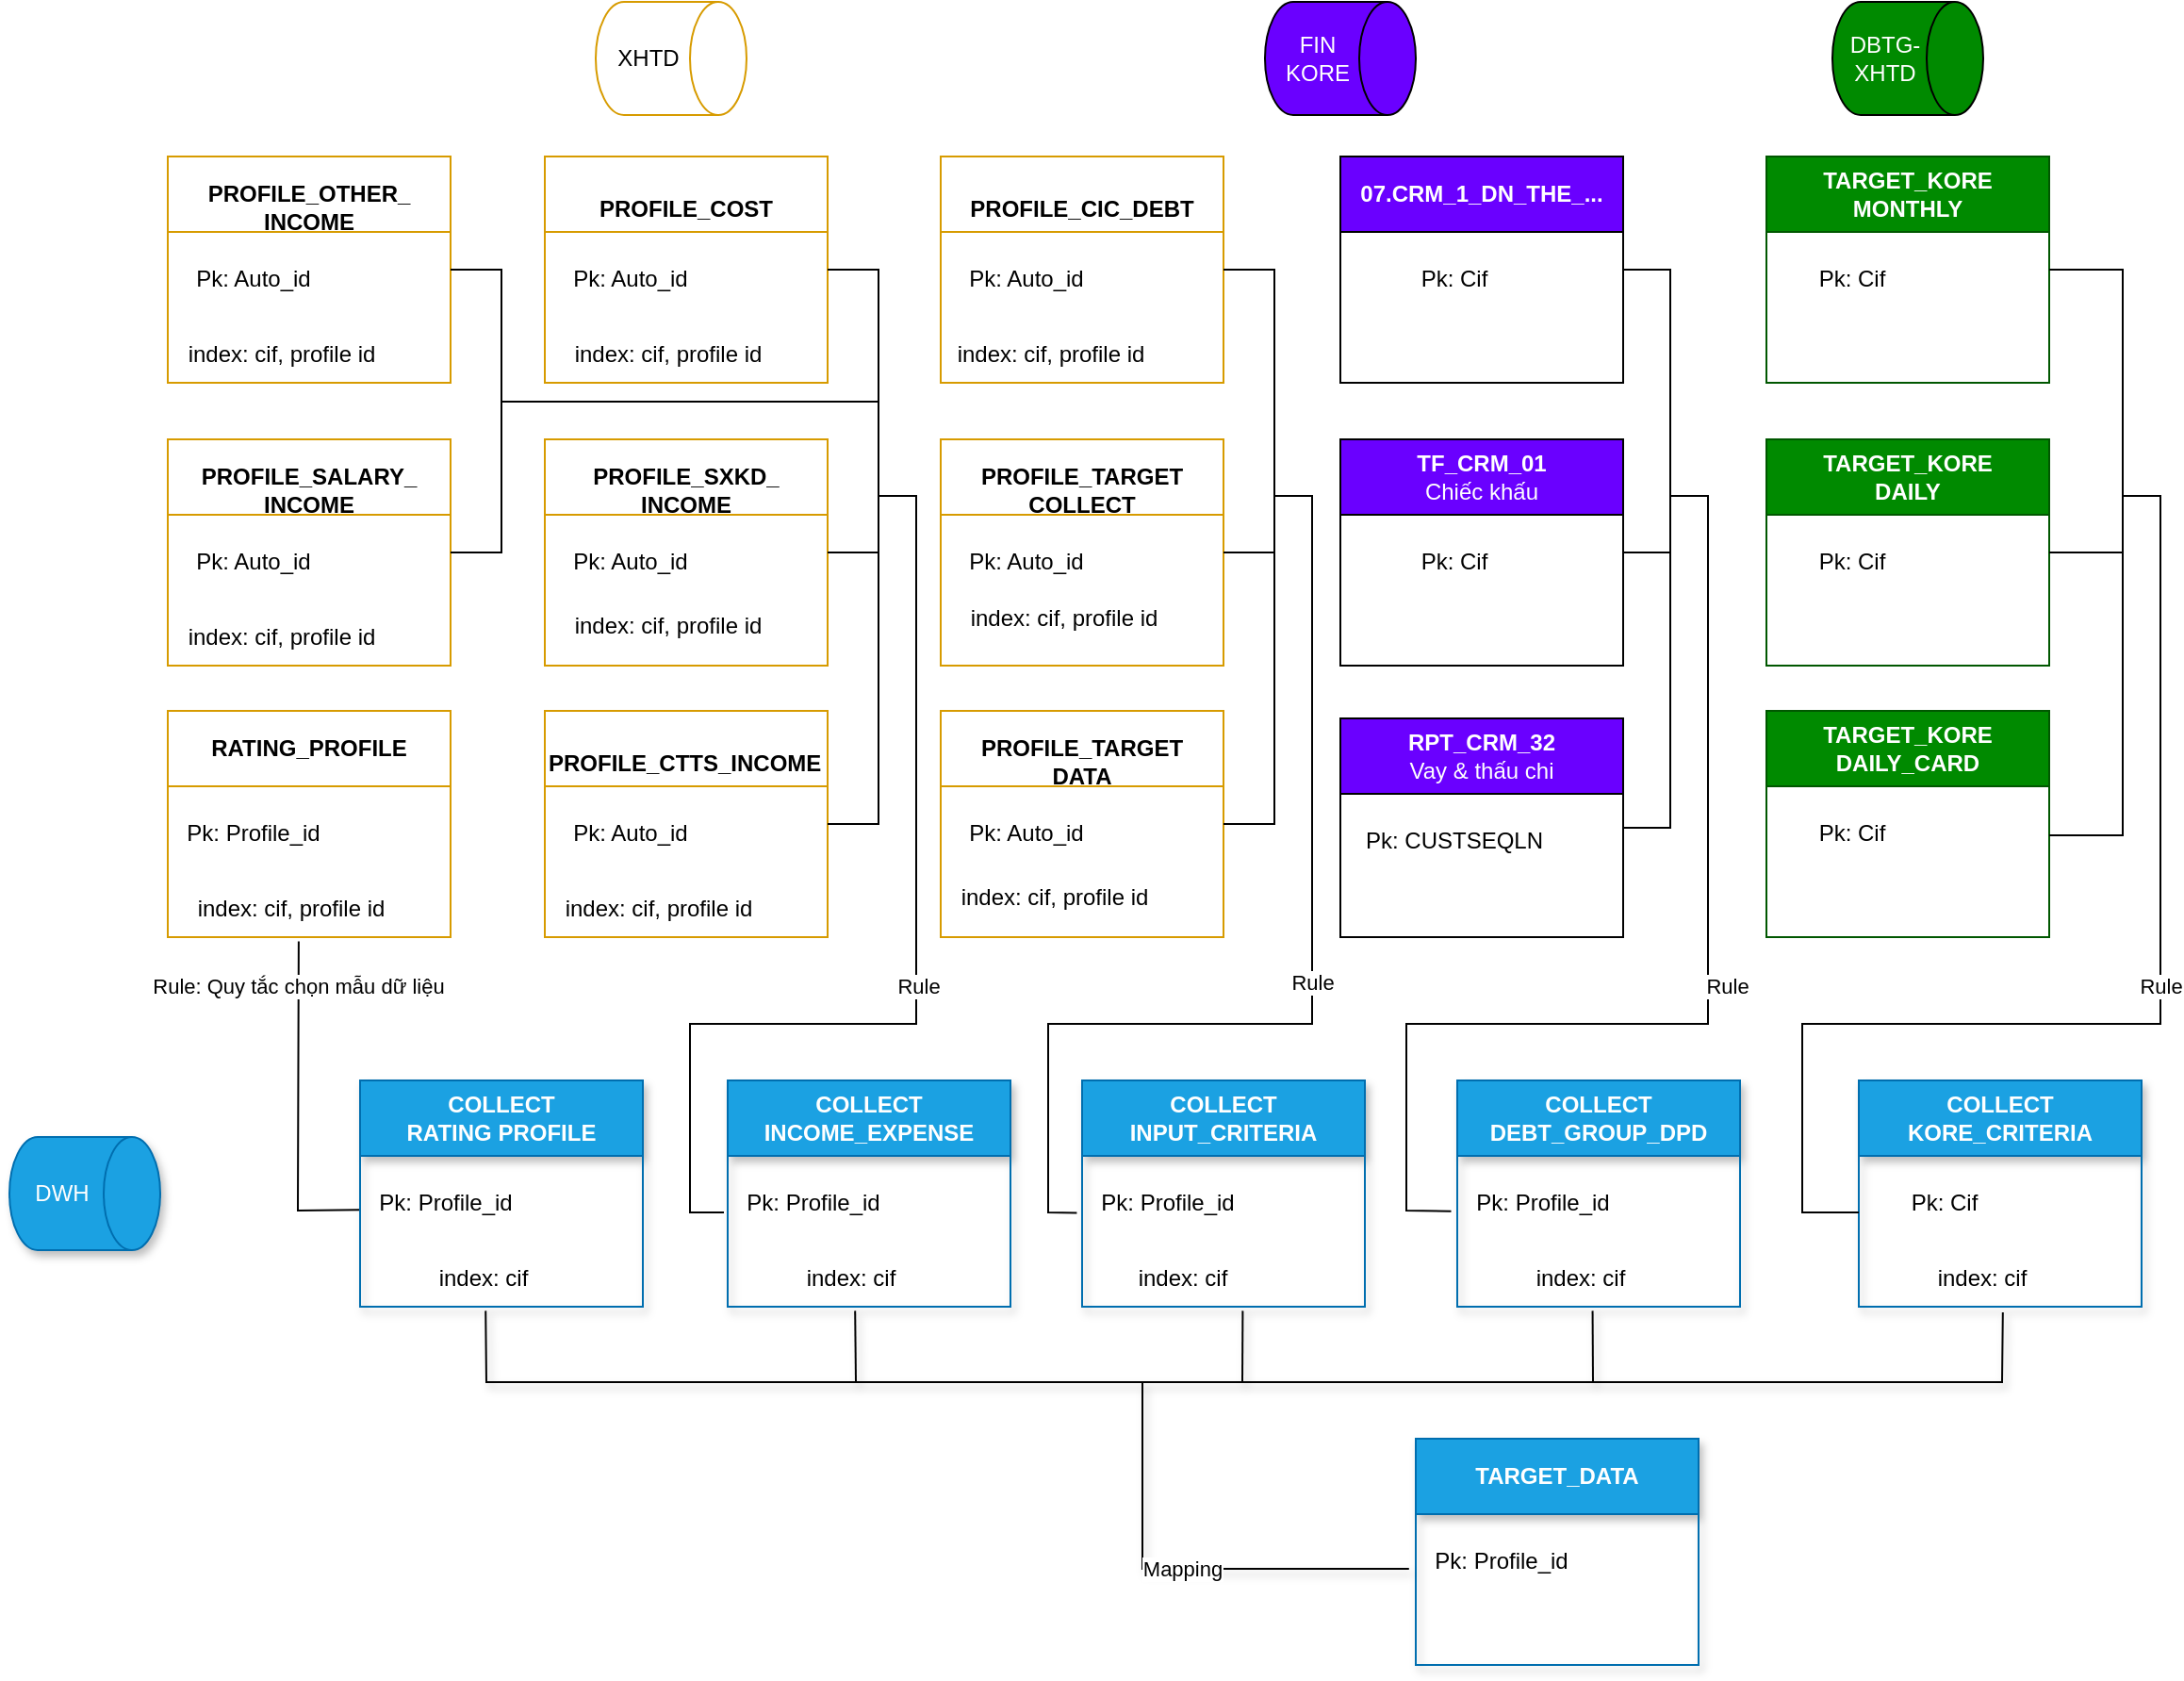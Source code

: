 <mxfile version="21.5.2" type="github">
  <diagram name="Page-1" id="vt6CG7qfETPf53c5Zaq6">
    <mxGraphModel dx="2219" dy="573" grid="1" gridSize="10" guides="1" tooltips="1" connect="1" arrows="1" fold="1" page="1" pageScale="1" pageWidth="1169" pageHeight="827" math="0" shadow="0">
      <root>
        <mxCell id="0" />
        <mxCell id="1" parent="0" />
        <mxCell id="78W0I2diJMDapdLi_mg2-6" value="TF_CRM_01&lt;br style=&quot;font-weight: 400;&quot;&gt;&lt;span style=&quot;font-weight: 400;&quot;&gt;Chiếc khấu&lt;/span&gt;" style="swimlane;whiteSpace=wrap;html=1;swimlaneLine=1;shadow=0;rounded=0;startSize=40;arcSize=43;swimlaneFillColor=none;fillColor=#6a00ff;strokeColor=default;fontColor=#ffffff;" parent="1" vertex="1">
          <mxGeometry x="625" y="270" width="150" height="120" as="geometry" />
        </mxCell>
        <mxCell id="78W0I2diJMDapdLi_mg2-7" value="Pk: Cif" style="text;html=1;align=center;verticalAlign=middle;resizable=0;points=[];autosize=1;strokeColor=none;fillColor=none;" parent="78W0I2diJMDapdLi_mg2-6" vertex="1">
          <mxGeometry x="30" y="50" width="60" height="30" as="geometry" />
        </mxCell>
        <mxCell id="o6KjNcjafDVB0qI-oDIq-12" value="XHTD" style="shape=cylinder3;whiteSpace=wrap;html=1;boundedLbl=1;backgroundOutline=1;size=15;direction=south;fillColor=none;strokeColor=#d79b00;" parent="1" vertex="1">
          <mxGeometry x="230" y="38" width="80" height="60" as="geometry" />
        </mxCell>
        <mxCell id="o6KjNcjafDVB0qI-oDIq-14" value="FIN&lt;br&gt;KORE" style="shape=cylinder3;whiteSpace=wrap;html=1;boundedLbl=1;backgroundOutline=1;size=15;direction=south;fillColor=#6a00ff;strokeColor=default;fontColor=#ffffff;" parent="1" vertex="1">
          <mxGeometry x="585" y="38" width="80" height="60" as="geometry" />
        </mxCell>
        <mxCell id="78W0I2diJMDapdLi_mg2-2" value="RATING_PROFILE" style="swimlane;whiteSpace=wrap;html=1;swimlaneLine=1;shadow=0;rounded=0;startSize=40;arcSize=43;swimlaneFillColor=none;fillColor=none;strokeColor=#d79b00;" parent="1" vertex="1">
          <mxGeometry x="3" y="414" width="150" height="120" as="geometry" />
        </mxCell>
        <mxCell id="78W0I2diJMDapdLi_mg2-3" value="Pk: Profile_id" style="text;html=1;align=center;verticalAlign=middle;resizable=0;points=[];autosize=1;strokeColor=none;fillColor=none;" parent="78W0I2diJMDapdLi_mg2-2" vertex="1">
          <mxGeometry y="50" width="90" height="30" as="geometry" />
        </mxCell>
        <mxCell id="KU0zxwSOzygx749kRyKA-61" value="index: cif, profile id" style="text;html=1;align=center;verticalAlign=middle;resizable=0;points=[];autosize=1;strokeColor=none;fillColor=none;" parent="78W0I2diJMDapdLi_mg2-2" vertex="1">
          <mxGeometry x="5" y="90" width="120" height="30" as="geometry" />
        </mxCell>
        <mxCell id="78W0I2diJMDapdLi_mg2-4" value="RPT_CRM_32&lt;br style=&quot;font-weight: 400;&quot;&gt;&lt;span style=&quot;font-weight: 400;&quot;&gt;Vay &amp;amp; thấu chi&lt;/span&gt;" style="swimlane;whiteSpace=wrap;html=1;swimlaneLine=1;shadow=0;rounded=0;startSize=40;arcSize=43;swimlaneFillColor=none;fillColor=#6a00ff;strokeColor=default;fontColor=#ffffff;" parent="1" vertex="1">
          <mxGeometry x="625" y="418" width="150" height="116" as="geometry" />
        </mxCell>
        <mxCell id="78W0I2diJMDapdLi_mg2-5" value="Pk: CUSTSEQLN" style="text;html=1;align=center;verticalAlign=middle;resizable=0;points=[];autosize=1;strokeColor=none;fillColor=none;" parent="78W0I2diJMDapdLi_mg2-4" vertex="1">
          <mxGeometry y="50" width="120" height="30" as="geometry" />
        </mxCell>
        <mxCell id="KU0zxwSOzygx749kRyKA-1" value="07.CRM_1_DN_THE_..." style="swimlane;whiteSpace=wrap;html=1;swimlaneLine=1;shadow=0;rounded=0;startSize=40;arcSize=43;swimlaneFillColor=none;fillColor=#6a00ff;strokeColor=default;fontColor=#ffffff;" parent="1" vertex="1">
          <mxGeometry x="625" y="120" width="150" height="120" as="geometry" />
        </mxCell>
        <mxCell id="KU0zxwSOzygx749kRyKA-2" value="Pk: Cif" style="text;html=1;align=center;verticalAlign=middle;resizable=0;points=[];autosize=1;strokeColor=none;fillColor=none;" parent="KU0zxwSOzygx749kRyKA-1" vertex="1">
          <mxGeometry x="30" y="50" width="60" height="30" as="geometry" />
        </mxCell>
        <mxCell id="KU0zxwSOzygx749kRyKA-3" value="&lt;table style=&quot;border-collapse:&lt;br/&gt; collapse;width:62pt&quot; width=&quot;83&quot; cellspacing=&quot;0&quot; cellpadding=&quot;0&quot; border=&quot;0&quot;&gt;&lt;tbody&gt;&lt;tr style=&quot;height:16.8pt&quot; height=&quot;22&quot;&gt;&lt;br/&gt;  &lt;td style=&quot;height:16.8pt;width:62pt&quot; width=&quot;83&quot; class=&quot;xl63&quot; height=&quot;22&quot;&gt;PROFILE_CIC_DEBT&lt;/td&gt;&lt;/tr&gt;&lt;/tbody&gt;&lt;/table&gt;" style="swimlane;whiteSpace=wrap;html=1;swimlaneLine=1;shadow=0;rounded=0;startSize=40;arcSize=43;swimlaneFillColor=none;fillColor=none;strokeColor=#d79b00;" parent="1" vertex="1">
          <mxGeometry x="413" y="120" width="150" height="120" as="geometry" />
        </mxCell>
        <mxCell id="KU0zxwSOzygx749kRyKA-4" value="Pk: Auto_id" style="text;html=1;align=center;verticalAlign=middle;resizable=0;points=[];autosize=1;strokeColor=none;fillColor=none;" parent="KU0zxwSOzygx749kRyKA-3" vertex="1">
          <mxGeometry x="5" y="50" width="80" height="30" as="geometry" />
        </mxCell>
        <mxCell id="KU0zxwSOzygx749kRyKA-60" value="index: cif, profile id" style="text;html=1;align=center;verticalAlign=middle;resizable=0;points=[];autosize=1;strokeColor=none;fillColor=none;" parent="KU0zxwSOzygx749kRyKA-3" vertex="1">
          <mxGeometry x="-2" y="90" width="120" height="30" as="geometry" />
        </mxCell>
        <mxCell id="KU0zxwSOzygx749kRyKA-5" value="&lt;br&gt;&lt;table style=&quot;border-collapse:&lt;br/&gt; collapse;width:62pt&quot; width=&quot;83&quot; cellspacing=&quot;0&quot; cellpadding=&quot;0&quot; border=&quot;0&quot;&gt;&lt;tbody&gt;&lt;tr style=&quot;height:16.8pt&quot; height=&quot;22&quot;&gt;  &lt;td style=&quot;height:16.8pt;width:62pt&quot; width=&quot;83&quot; class=&quot;xl63&quot; height=&quot;22&quot;&gt;PROFILE_COST&lt;/td&gt;&lt;/tr&gt;&lt;/tbody&gt;&lt;/table&gt;" style="swimlane;whiteSpace=wrap;html=1;swimlaneLine=1;shadow=0;rounded=0;startSize=40;arcSize=43;swimlaneFillColor=none;fillColor=none;strokeColor=#d79b00;" parent="1" vertex="1">
          <mxGeometry x="203" y="120" width="150" height="120" as="geometry" />
        </mxCell>
        <mxCell id="KU0zxwSOzygx749kRyKA-6" value="Pk: Auto_id" style="text;html=1;align=center;verticalAlign=middle;resizable=0;points=[];autosize=1;strokeColor=none;fillColor=none;" parent="KU0zxwSOzygx749kRyKA-5" vertex="1">
          <mxGeometry x="5" y="50" width="80" height="30" as="geometry" />
        </mxCell>
        <mxCell id="KU0zxwSOzygx749kRyKA-64" value="index: cif, profile id" style="text;html=1;align=center;verticalAlign=middle;resizable=0;points=[];autosize=1;strokeColor=none;fillColor=none;" parent="KU0zxwSOzygx749kRyKA-5" vertex="1">
          <mxGeometry x="5" y="90" width="120" height="30" as="geometry" />
        </mxCell>
        <mxCell id="KU0zxwSOzygx749kRyKA-7" value="&lt;table style=&quot;border-collapse:&lt;br/&gt; collapse;width:75pt&quot; width=&quot;100&quot; cellspacing=&quot;0&quot; cellpadding=&quot;0&quot; border=&quot;0&quot;&gt;&lt;tbody&gt;&lt;tr style=&quot;height:13.8pt&quot; height=&quot;18&quot;&gt;&lt;br/&gt;  &lt;td style=&quot;height:13.8pt;width:75pt&quot; width=&quot;100&quot; class=&quot;xl65&quot; height=&quot;18&quot;&gt;PROFILE_CTTS_INCOME&lt;/td&gt;&lt;/tr&gt;&lt;/tbody&gt;&lt;/table&gt;" style="swimlane;whiteSpace=wrap;html=1;swimlaneLine=1;shadow=0;rounded=0;startSize=40;arcSize=43;swimlaneFillColor=none;align=left;fillColor=none;strokeColor=#d79b00;" parent="1" vertex="1">
          <mxGeometry x="203" y="414" width="150" height="120" as="geometry" />
        </mxCell>
        <mxCell id="KU0zxwSOzygx749kRyKA-8" value="Pk: Auto_id" style="text;html=1;align=center;verticalAlign=middle;resizable=0;points=[];autosize=1;strokeColor=none;fillColor=none;" parent="KU0zxwSOzygx749kRyKA-7" vertex="1">
          <mxGeometry x="5" y="50" width="80" height="30" as="geometry" />
        </mxCell>
        <mxCell id="KU0zxwSOzygx749kRyKA-63" value="index: cif, profile id" style="text;html=1;align=center;verticalAlign=middle;resizable=0;points=[];autosize=1;strokeColor=none;fillColor=none;" parent="KU0zxwSOzygx749kRyKA-7" vertex="1">
          <mxGeometry y="90" width="120" height="30" as="geometry" />
        </mxCell>
        <mxCell id="KU0zxwSOzygx749kRyKA-9" value="&lt;br&gt;&lt;table style=&quot;border-collapse:&lt;br/&gt; collapse;width:75pt&quot; width=&quot;100&quot; cellspacing=&quot;0&quot; cellpadding=&quot;0&quot; border=&quot;0&quot;&gt;&lt;tbody&gt;&lt;tr style=&quot;height:13.8pt&quot; height=&quot;18&quot;&gt;  &lt;td style=&quot;height:13.8pt;width:75pt&quot; width=&quot;100&quot; class=&quot;xl65&quot; height=&quot;18&quot;&gt;PROFILE_OTHER_&lt;br&gt;INCOME&lt;/td&gt;&lt;/tr&gt;&lt;/tbody&gt;&lt;/table&gt;" style="swimlane;whiteSpace=wrap;html=1;swimlaneLine=1;shadow=0;rounded=0;startSize=40;arcSize=43;swimlaneFillColor=none;fillColor=none;strokeColor=#d79b00;" parent="1" vertex="1">
          <mxGeometry x="3" y="120" width="150" height="120" as="geometry" />
        </mxCell>
        <mxCell id="KU0zxwSOzygx749kRyKA-10" value="Pk: Auto_id" style="text;html=1;align=center;verticalAlign=middle;resizable=0;points=[];autosize=1;strokeColor=none;fillColor=none;" parent="KU0zxwSOzygx749kRyKA-9" vertex="1">
          <mxGeometry x="5" y="50" width="80" height="30" as="geometry" />
        </mxCell>
        <mxCell id="KU0zxwSOzygx749kRyKA-56" value="index: cif, profile id" style="text;html=1;align=center;verticalAlign=middle;resizable=0;points=[];autosize=1;strokeColor=none;fillColor=none;" parent="KU0zxwSOzygx749kRyKA-9" vertex="1">
          <mxGeometry y="90" width="120" height="30" as="geometry" />
        </mxCell>
        <mxCell id="KU0zxwSOzygx749kRyKA-11" value="&lt;br&gt;&lt;table style=&quot;border-collapse:&lt;br/&gt; collapse;width:75pt&quot; width=&quot;100&quot; cellspacing=&quot;0&quot; cellpadding=&quot;0&quot; border=&quot;0&quot;&gt;&lt;tbody&gt;&lt;tr style=&quot;height:13.8pt&quot; height=&quot;18&quot;&gt;  &lt;td style=&quot;height:13.8pt;width:75pt&quot; width=&quot;100&quot; class=&quot;xl65&quot; height=&quot;18&quot;&gt;PROFILE_SALARY_&lt;br&gt;INCOME&lt;/td&gt;&lt;/tr&gt;&lt;/tbody&gt;&lt;/table&gt;" style="swimlane;whiteSpace=wrap;html=1;swimlaneLine=1;shadow=0;rounded=0;startSize=40;arcSize=43;swimlaneFillColor=none;fillColor=none;strokeColor=#d79b00;" parent="1" vertex="1">
          <mxGeometry x="3" y="270" width="150" height="120" as="geometry" />
        </mxCell>
        <mxCell id="KU0zxwSOzygx749kRyKA-12" value="Pk: Auto_id" style="text;html=1;align=center;verticalAlign=middle;resizable=0;points=[];autosize=1;strokeColor=none;fillColor=none;" parent="KU0zxwSOzygx749kRyKA-11" vertex="1">
          <mxGeometry x="5" y="50" width="80" height="30" as="geometry" />
        </mxCell>
        <mxCell id="KU0zxwSOzygx749kRyKA-57" value="index: cif, profile id" style="text;html=1;align=center;verticalAlign=middle;resizable=0;points=[];autosize=1;strokeColor=none;fillColor=none;" parent="KU0zxwSOzygx749kRyKA-11" vertex="1">
          <mxGeometry y="90" width="120" height="30" as="geometry" />
        </mxCell>
        <mxCell id="KU0zxwSOzygx749kRyKA-13" value="&lt;br&gt;&lt;table style=&quot;border-collapse:&lt;br/&gt; collapse;width:75pt&quot; width=&quot;100&quot; cellspacing=&quot;0&quot; cellpadding=&quot;0&quot; border=&quot;0&quot;&gt;&lt;tbody&gt;&lt;tr style=&quot;height:13.8pt&quot; height=&quot;18&quot;&gt;  &lt;td style=&quot;height:13.8pt;width:75pt&quot; width=&quot;100&quot; class=&quot;xl65&quot; height=&quot;18&quot;&gt;PROFILE_SXKD_&lt;br&gt;INCOME&lt;/td&gt;&lt;/tr&gt;&lt;/tbody&gt;&lt;/table&gt;" style="swimlane;whiteSpace=wrap;html=1;swimlaneLine=1;shadow=0;rounded=0;startSize=40;arcSize=43;swimlaneFillColor=none;fillColor=none;strokeColor=#d79b00;" parent="1" vertex="1">
          <mxGeometry x="203" y="270" width="150" height="120" as="geometry" />
        </mxCell>
        <mxCell id="KU0zxwSOzygx749kRyKA-14" value="Pk: Auto_id" style="text;html=1;align=center;verticalAlign=middle;resizable=0;points=[];autosize=1;strokeColor=none;fillColor=none;" parent="KU0zxwSOzygx749kRyKA-13" vertex="1">
          <mxGeometry x="5" y="50" width="80" height="30" as="geometry" />
        </mxCell>
        <mxCell id="KU0zxwSOzygx749kRyKA-62" value="index: cif, profile id" style="text;html=1;align=center;verticalAlign=middle;resizable=0;points=[];autosize=1;strokeColor=none;fillColor=none;" parent="KU0zxwSOzygx749kRyKA-13" vertex="1">
          <mxGeometry x="5" y="84" width="120" height="30" as="geometry" />
        </mxCell>
        <mxCell id="KU0zxwSOzygx749kRyKA-16" value="&lt;br&gt;&lt;table style=&quot;border-collapse:&lt;br/&gt; collapse;width:75pt&quot; width=&quot;100&quot; cellspacing=&quot;0&quot; cellpadding=&quot;0&quot; border=&quot;0&quot;&gt;&lt;tbody&gt;&lt;tr style=&quot;height:13.8pt&quot; height=&quot;18&quot;&gt;  &lt;td style=&quot;height:13.8pt;width:75pt&quot; width=&quot;100&quot; class=&quot;xl65&quot; height=&quot;18&quot;&gt;PROFILE_TARGET&lt;br&gt;COLLECT&lt;/td&gt;&lt;/tr&gt;&lt;/tbody&gt;&lt;/table&gt;" style="swimlane;whiteSpace=wrap;html=1;swimlaneLine=1;shadow=0;rounded=0;startSize=40;arcSize=43;swimlaneFillColor=none;fillColor=none;strokeColor=#d79b00;" parent="1" vertex="1">
          <mxGeometry x="413" y="270" width="150" height="120" as="geometry" />
        </mxCell>
        <mxCell id="KU0zxwSOzygx749kRyKA-17" value="Pk: Auto_id" style="text;html=1;align=center;verticalAlign=middle;resizable=0;points=[];autosize=1;strokeColor=none;fillColor=none;" parent="KU0zxwSOzygx749kRyKA-16" vertex="1">
          <mxGeometry x="5" y="50" width="80" height="30" as="geometry" />
        </mxCell>
        <mxCell id="KU0zxwSOzygx749kRyKA-58" value="index: cif, profile id" style="text;html=1;align=center;verticalAlign=middle;resizable=0;points=[];autosize=1;strokeColor=none;fillColor=none;" parent="KU0zxwSOzygx749kRyKA-16" vertex="1">
          <mxGeometry x="5" y="80" width="120" height="30" as="geometry" />
        </mxCell>
        <mxCell id="KU0zxwSOzygx749kRyKA-18" value="&lt;br&gt;&lt;table style=&quot;border-collapse:&lt;br/&gt; collapse;width:75pt&quot; width=&quot;100&quot; cellspacing=&quot;0&quot; cellpadding=&quot;0&quot; border=&quot;0&quot;&gt;&lt;tbody&gt;&lt;tr style=&quot;height:13.8pt&quot; height=&quot;18&quot;&gt;  &lt;td style=&quot;height:13.8pt;width:75pt&quot; width=&quot;100&quot; class=&quot;xl65&quot; height=&quot;18&quot;&gt;PROFILE_TARGET&lt;br&gt;DATA&lt;/td&gt;&lt;/tr&gt;&lt;/tbody&gt;&lt;/table&gt;" style="swimlane;whiteSpace=wrap;html=1;swimlaneLine=1;shadow=0;rounded=0;startSize=40;arcSize=43;swimlaneFillColor=none;fillColor=none;strokeColor=#d79b00;" parent="1" vertex="1">
          <mxGeometry x="413" y="414" width="150" height="120" as="geometry" />
        </mxCell>
        <mxCell id="KU0zxwSOzygx749kRyKA-19" value="Pk: Auto_id" style="text;html=1;align=center;verticalAlign=middle;resizable=0;points=[];autosize=1;strokeColor=none;fillColor=none;" parent="KU0zxwSOzygx749kRyKA-18" vertex="1">
          <mxGeometry x="5" y="50" width="80" height="30" as="geometry" />
        </mxCell>
        <mxCell id="KU0zxwSOzygx749kRyKA-65" value="index: cif, profile id" style="text;html=1;align=center;verticalAlign=middle;resizable=0;points=[];autosize=1;strokeColor=none;fillColor=none;" parent="KU0zxwSOzygx749kRyKA-18" vertex="1">
          <mxGeometry y="84" width="120" height="30" as="geometry" />
        </mxCell>
        <mxCell id="KU0zxwSOzygx749kRyKA-24" value="TARGET_KORE&lt;br&gt;MONTHLY" style="swimlane;whiteSpace=wrap;html=1;swimlaneLine=1;shadow=0;rounded=0;startSize=40;arcSize=43;swimlaneFillColor=none;fillColor=#008a00;fontColor=#ffffff;strokeColor=#005700;" parent="1" vertex="1">
          <mxGeometry x="851" y="120" width="150" height="120" as="geometry" />
        </mxCell>
        <mxCell id="KU0zxwSOzygx749kRyKA-25" value="Pk: Cif" style="text;html=1;align=center;verticalAlign=middle;resizable=0;points=[];autosize=1;strokeColor=none;fillColor=none;" parent="KU0zxwSOzygx749kRyKA-24" vertex="1">
          <mxGeometry x="15" y="50" width="60" height="30" as="geometry" />
        </mxCell>
        <mxCell id="KU0zxwSOzygx749kRyKA-26" value="TARGET_KORE&lt;br&gt;DAILY" style="swimlane;whiteSpace=wrap;html=1;swimlaneLine=1;shadow=0;rounded=0;startSize=40;arcSize=43;swimlaneFillColor=none;fillColor=#008a00;fontColor=#ffffff;strokeColor=#005700;labelBackgroundColor=none;" parent="1" vertex="1">
          <mxGeometry x="851" y="270" width="150" height="120" as="geometry" />
        </mxCell>
        <mxCell id="KU0zxwSOzygx749kRyKA-27" value="Pk: Cif" style="text;html=1;align=center;verticalAlign=middle;resizable=0;points=[];autosize=1;strokeColor=none;fillColor=none;" parent="KU0zxwSOzygx749kRyKA-26" vertex="1">
          <mxGeometry x="15" y="50" width="60" height="30" as="geometry" />
        </mxCell>
        <mxCell id="KU0zxwSOzygx749kRyKA-28" value="TARGET_KORE&lt;br&gt;DAILY_CARD" style="swimlane;whiteSpace=wrap;html=1;swimlaneLine=1;shadow=0;rounded=0;startSize=40;arcSize=43;swimlaneFillColor=none;fillColor=#008a00;fontColor=#ffffff;strokeColor=#005700;" parent="1" vertex="1">
          <mxGeometry x="851" y="414" width="150" height="120" as="geometry" />
        </mxCell>
        <mxCell id="KU0zxwSOzygx749kRyKA-29" value="Pk: Cif" style="text;html=1;align=center;verticalAlign=middle;resizable=0;points=[];autosize=1;strokeColor=none;fillColor=none;" parent="KU0zxwSOzygx749kRyKA-28" vertex="1">
          <mxGeometry x="15" y="50" width="60" height="30" as="geometry" />
        </mxCell>
        <mxCell id="KU0zxwSOzygx749kRyKA-82" value="TARGET_DATA" style="swimlane;whiteSpace=wrap;html=1;swimlaneLine=1;shadow=1;rounded=0;startSize=40;arcSize=43;swimlaneFillColor=none;fillColor=#1ba1e2;fontColor=#ffffff;strokeColor=#006EAF;" parent="1" vertex="1">
          <mxGeometry x="665" y="800" width="150" height="120" as="geometry" />
        </mxCell>
        <mxCell id="KU0zxwSOzygx749kRyKA-83" value="Pk: Profile_id" style="text;html=1;align=center;verticalAlign=middle;resizable=0;points=[];autosize=1;strokeColor=none;fillColor=none;shadow=1;" parent="KU0zxwSOzygx749kRyKA-82" vertex="1">
          <mxGeometry y="50" width="90" height="30" as="geometry" />
        </mxCell>
        <mxCell id="KU0zxwSOzygx749kRyKA-85" value="Rule: Quy tắc chọn mẫu dữ liệu" style="endArrow=none;html=1;rounded=0;exitX=0.537;exitY=1.073;exitDx=0;exitDy=0;exitPerimeter=0;entryX=-0.004;entryY=0.62;entryDx=0;entryDy=0;entryPerimeter=0;" parent="1" source="KU0zxwSOzygx749kRyKA-61" target="KU0zxwSOzygx749kRyKA-102" edge="1">
          <mxGeometry x="-0.729" width="50" height="50" relative="1" as="geometry">
            <mxPoint x="150" y="700" as="sourcePoint" />
            <mxPoint x="300" y="700" as="targetPoint" />
            <Array as="points">
              <mxPoint x="72" y="679" />
            </Array>
            <mxPoint as="offset" />
          </mxGeometry>
        </mxCell>
        <mxCell id="KU0zxwSOzygx749kRyKA-101" value="COLLECT&lt;br&gt;RATING PROFILE" style="swimlane;whiteSpace=wrap;html=1;swimlaneLine=1;shadow=1;rounded=0;startSize=40;arcSize=43;swimlaneFillColor=none;fillColor=#1ba1e2;fontColor=#ffffff;strokeColor=#006EAF;" parent="1" vertex="1">
          <mxGeometry x="105" y="610" width="150" height="120" as="geometry" />
        </mxCell>
        <mxCell id="KU0zxwSOzygx749kRyKA-102" value="Pk: Profile_id" style="text;html=1;align=center;verticalAlign=middle;resizable=0;points=[];autosize=1;strokeColor=none;fillColor=none;shadow=1;" parent="KU0zxwSOzygx749kRyKA-101" vertex="1">
          <mxGeometry y="50" width="90" height="30" as="geometry" />
        </mxCell>
        <mxCell id="KU0zxwSOzygx749kRyKA-103" value="index: cif" style="text;html=1;align=center;verticalAlign=middle;resizable=0;points=[];autosize=1;strokeColor=none;fillColor=none;shadow=1;" parent="KU0zxwSOzygx749kRyKA-101" vertex="1">
          <mxGeometry x="30" y="90" width="70" height="30" as="geometry" />
        </mxCell>
        <mxCell id="KU0zxwSOzygx749kRyKA-107" value="" style="endArrow=none;html=1;rounded=0;exitX=1;exitY=0.5;exitDx=0;exitDy=0;entryX=1;entryY=0.5;entryDx=0;entryDy=0;" parent="1" source="KU0zxwSOzygx749kRyKA-9" target="KU0zxwSOzygx749kRyKA-11" edge="1">
          <mxGeometry width="50" height="50" relative="1" as="geometry">
            <mxPoint x="360" y="560" as="sourcePoint" />
            <mxPoint x="430" y="660" as="targetPoint" />
            <Array as="points">
              <mxPoint x="180" y="180" />
              <mxPoint x="180" y="330" />
            </Array>
          </mxGeometry>
        </mxCell>
        <mxCell id="KU0zxwSOzygx749kRyKA-110" value="" style="endArrow=none;html=1;rounded=0;entryX=1;entryY=0.5;entryDx=0;entryDy=0;exitX=1;exitY=0.5;exitDx=0;exitDy=0;" parent="1" source="KU0zxwSOzygx749kRyKA-7" target="KU0zxwSOzygx749kRyKA-5" edge="1">
          <mxGeometry width="50" height="50" relative="1" as="geometry">
            <mxPoint x="600" y="420" as="sourcePoint" />
            <mxPoint x="650" y="370" as="targetPoint" />
            <Array as="points">
              <mxPoint x="380" y="474" />
              <mxPoint x="380" y="180" />
            </Array>
          </mxGeometry>
        </mxCell>
        <mxCell id="KU0zxwSOzygx749kRyKA-111" value="" style="endArrow=none;html=1;rounded=0;exitX=1;exitY=0.5;exitDx=0;exitDy=0;" parent="1" source="KU0zxwSOzygx749kRyKA-13" edge="1">
          <mxGeometry width="50" height="50" relative="1" as="geometry">
            <mxPoint x="600" y="420" as="sourcePoint" />
            <mxPoint x="380" y="330" as="targetPoint" />
          </mxGeometry>
        </mxCell>
        <mxCell id="KU0zxwSOzygx749kRyKA-112" value="" style="endArrow=none;html=1;rounded=0;" parent="1" edge="1">
          <mxGeometry width="50" height="50" relative="1" as="geometry">
            <mxPoint x="180" y="250" as="sourcePoint" />
            <mxPoint x="380" y="250" as="targetPoint" />
          </mxGeometry>
        </mxCell>
        <mxCell id="KU0zxwSOzygx749kRyKA-113" value="" style="endArrow=none;html=1;rounded=0;exitX=1;exitY=0.5;exitDx=0;exitDy=0;entryX=1;entryY=0.5;entryDx=0;entryDy=0;" parent="1" source="KU0zxwSOzygx749kRyKA-3" target="KU0zxwSOzygx749kRyKA-18" edge="1">
          <mxGeometry width="50" height="50" relative="1" as="geometry">
            <mxPoint x="600" y="420" as="sourcePoint" />
            <mxPoint x="650" y="370" as="targetPoint" />
            <Array as="points">
              <mxPoint x="590" y="180" />
              <mxPoint x="590" y="474" />
            </Array>
          </mxGeometry>
        </mxCell>
        <mxCell id="KU0zxwSOzygx749kRyKA-114" value="" style="endArrow=none;html=1;rounded=0;entryX=1;entryY=0.5;entryDx=0;entryDy=0;exitX=1;exitY=0.5;exitDx=0;exitDy=0;" parent="1" source="78W0I2diJMDapdLi_mg2-4" target="KU0zxwSOzygx749kRyKA-1" edge="1">
          <mxGeometry width="50" height="50" relative="1" as="geometry">
            <mxPoint x="600" y="420" as="sourcePoint" />
            <mxPoint x="650" y="370" as="targetPoint" />
            <Array as="points">
              <mxPoint x="800" y="476" />
              <mxPoint x="800" y="180" />
            </Array>
          </mxGeometry>
        </mxCell>
        <mxCell id="KU0zxwSOzygx749kRyKA-115" value="" style="endArrow=none;html=1;rounded=0;exitX=1;exitY=0.5;exitDx=0;exitDy=0;" parent="1" source="78W0I2diJMDapdLi_mg2-6" edge="1">
          <mxGeometry width="50" height="50" relative="1" as="geometry">
            <mxPoint x="600" y="420" as="sourcePoint" />
            <mxPoint x="800" y="330" as="targetPoint" />
          </mxGeometry>
        </mxCell>
        <mxCell id="KU0zxwSOzygx749kRyKA-116" value="" style="endArrow=none;html=1;rounded=0;exitX=1;exitY=0.5;exitDx=0;exitDy=0;" parent="1" source="KU0zxwSOzygx749kRyKA-16" edge="1">
          <mxGeometry width="50" height="50" relative="1" as="geometry">
            <mxPoint x="600" y="420" as="sourcePoint" />
            <mxPoint x="590" y="330" as="targetPoint" />
          </mxGeometry>
        </mxCell>
        <mxCell id="KU0zxwSOzygx749kRyKA-117" value="COLLECT INCOME_EXPENSE" style="swimlane;whiteSpace=wrap;html=1;swimlaneLine=1;shadow=1;rounded=0;startSize=40;arcSize=43;swimlaneFillColor=none;fillColor=#1ba1e2;fontColor=#ffffff;strokeColor=#006EAF;" parent="1" vertex="1">
          <mxGeometry x="300" y="610" width="150" height="120" as="geometry" />
        </mxCell>
        <mxCell id="KU0zxwSOzygx749kRyKA-118" value="Pk: Profile_id" style="text;html=1;align=center;verticalAlign=middle;resizable=0;points=[];autosize=1;strokeColor=none;fillColor=none;shadow=1;" parent="KU0zxwSOzygx749kRyKA-117" vertex="1">
          <mxGeometry y="50" width="90" height="30" as="geometry" />
        </mxCell>
        <mxCell id="KU0zxwSOzygx749kRyKA-119" value="index: cif" style="text;html=1;align=center;verticalAlign=middle;resizable=0;points=[];autosize=1;strokeColor=none;fillColor=none;shadow=1;" parent="KU0zxwSOzygx749kRyKA-117" vertex="1">
          <mxGeometry x="30" y="90" width="70" height="30" as="geometry" />
        </mxCell>
        <mxCell id="KU0zxwSOzygx749kRyKA-120" value="COLLECT&lt;br&gt;INPUT_CRITERIA" style="swimlane;whiteSpace=wrap;html=1;swimlaneLine=1;shadow=1;rounded=0;startSize=40;arcSize=43;swimlaneFillColor=none;fillColor=#1ba1e2;fontColor=#ffffff;strokeColor=#006EAF;" parent="1" vertex="1">
          <mxGeometry x="488" y="610" width="150" height="120" as="geometry" />
        </mxCell>
        <mxCell id="KU0zxwSOzygx749kRyKA-121" value="Pk: Profile_id" style="text;html=1;align=center;verticalAlign=middle;resizable=0;points=[];autosize=1;strokeColor=none;fillColor=none;shadow=1;" parent="KU0zxwSOzygx749kRyKA-120" vertex="1">
          <mxGeometry y="50" width="90" height="30" as="geometry" />
        </mxCell>
        <mxCell id="KU0zxwSOzygx749kRyKA-122" value="index: cif" style="text;html=1;align=center;verticalAlign=middle;resizable=0;points=[];autosize=1;strokeColor=none;fillColor=none;shadow=1;" parent="KU0zxwSOzygx749kRyKA-120" vertex="1">
          <mxGeometry x="18" y="90" width="70" height="30" as="geometry" />
        </mxCell>
        <mxCell id="KU0zxwSOzygx749kRyKA-123" value="" style="endArrow=none;html=1;rounded=0;" parent="1" edge="1">
          <mxGeometry width="50" height="50" relative="1" as="geometry">
            <mxPoint x="298" y="680" as="sourcePoint" />
            <mxPoint x="380" y="300" as="targetPoint" />
            <Array as="points">
              <mxPoint x="280" y="680" />
              <mxPoint x="280" y="580" />
              <mxPoint x="400" y="580" />
              <mxPoint x="400" y="300" />
            </Array>
          </mxGeometry>
        </mxCell>
        <mxCell id="KU0zxwSOzygx749kRyKA-124" value="Rule" style="edgeLabel;html=1;align=center;verticalAlign=middle;resizable=0;points=[];shadow=1;" parent="KU0zxwSOzygx749kRyKA-123" vertex="1" connectable="0">
          <mxGeometry x="-0.352" relative="1" as="geometry">
            <mxPoint x="64" y="-20" as="offset" />
          </mxGeometry>
        </mxCell>
        <mxCell id="KU0zxwSOzygx749kRyKA-125" value="COLLECT&lt;br&gt;DEBT_GROUP_DPD" style="swimlane;whiteSpace=wrap;html=1;swimlaneLine=1;shadow=1;rounded=0;startSize=40;arcSize=43;swimlaneFillColor=none;fillColor=#1ba1e2;fontColor=#ffffff;strokeColor=#006EAF;" parent="1" vertex="1">
          <mxGeometry x="687" y="610" width="150" height="120" as="geometry" />
        </mxCell>
        <mxCell id="KU0zxwSOzygx749kRyKA-126" value="Pk: Profile_id" style="text;html=1;align=center;verticalAlign=middle;resizable=0;points=[];autosize=1;strokeColor=none;fillColor=none;shadow=1;" parent="KU0zxwSOzygx749kRyKA-125" vertex="1">
          <mxGeometry y="50" width="90" height="30" as="geometry" />
        </mxCell>
        <mxCell id="KU0zxwSOzygx749kRyKA-127" value="index: cif" style="text;html=1;align=center;verticalAlign=middle;resizable=0;points=[];autosize=1;strokeColor=none;fillColor=none;shadow=1;" parent="KU0zxwSOzygx749kRyKA-125" vertex="1">
          <mxGeometry x="30" y="90" width="70" height="30" as="geometry" />
        </mxCell>
        <mxCell id="KU0zxwSOzygx749kRyKA-128" value="COLLECT&lt;br&gt;KORE_CRITERIA" style="swimlane;whiteSpace=wrap;html=1;swimlaneLine=1;shadow=1;rounded=0;startSize=40;arcSize=43;swimlaneFillColor=none;fillColor=#1ba1e2;fontColor=#ffffff;strokeColor=#006EAF;" parent="1" vertex="1">
          <mxGeometry x="900" y="610" width="150" height="120" as="geometry" />
        </mxCell>
        <mxCell id="KU0zxwSOzygx749kRyKA-129" value="Pk: Cif" style="text;html=1;align=center;verticalAlign=middle;resizable=0;points=[];autosize=1;strokeColor=none;fillColor=none;shadow=1;" parent="KU0zxwSOzygx749kRyKA-128" vertex="1">
          <mxGeometry x="15" y="50" width="60" height="30" as="geometry" />
        </mxCell>
        <mxCell id="KU0zxwSOzygx749kRyKA-130" value="index: cif" style="text;html=1;align=center;verticalAlign=middle;resizable=0;points=[];autosize=1;strokeColor=none;fillColor=none;shadow=1;" parent="KU0zxwSOzygx749kRyKA-128" vertex="1">
          <mxGeometry x="30" y="90" width="70" height="30" as="geometry" />
        </mxCell>
        <mxCell id="KU0zxwSOzygx749kRyKA-133" value="Rule" style="endArrow=none;html=1;rounded=0;entryX=-0.031;entryY=0.673;entryDx=0;entryDy=0;entryPerimeter=0;" parent="1" target="KU0zxwSOzygx749kRyKA-121" edge="1">
          <mxGeometry width="50" height="50" relative="1" as="geometry">
            <mxPoint x="590" y="300" as="sourcePoint" />
            <mxPoint x="650" y="420" as="targetPoint" />
            <Array as="points">
              <mxPoint x="610" y="300" />
              <mxPoint x="610" y="580" />
              <mxPoint x="470" y="580" />
              <mxPoint x="470" y="680" />
            </Array>
          </mxGeometry>
        </mxCell>
        <mxCell id="KU0zxwSOzygx749kRyKA-137" value="" style="endArrow=none;html=1;rounded=0;exitX=1;exitY=0.5;exitDx=0;exitDy=0;" parent="1" source="KU0zxwSOzygx749kRyKA-26" edge="1">
          <mxGeometry width="50" height="50" relative="1" as="geometry">
            <mxPoint x="1050" y="340" as="sourcePoint" />
            <mxPoint x="1040" y="330" as="targetPoint" />
          </mxGeometry>
        </mxCell>
        <mxCell id="KU0zxwSOzygx749kRyKA-139" value="" style="endArrow=none;html=1;rounded=0;entryX=1;entryY=0.5;entryDx=0;entryDy=0;" parent="1" target="KU0zxwSOzygx749kRyKA-24" edge="1">
          <mxGeometry width="50" height="50" relative="1" as="geometry">
            <mxPoint x="1001" y="480" as="sourcePoint" />
            <mxPoint x="650" y="290" as="targetPoint" />
            <Array as="points">
              <mxPoint x="1040" y="480" />
              <mxPoint x="1040" y="180" />
            </Array>
          </mxGeometry>
        </mxCell>
        <mxCell id="KU0zxwSOzygx749kRyKA-142" value="Rule" style="endArrow=none;html=1;rounded=0;exitX=-0.036;exitY=0.647;exitDx=0;exitDy=0;exitPerimeter=0;" parent="1" source="KU0zxwSOzygx749kRyKA-126" edge="1">
          <mxGeometry x="0.039" y="-10" width="50" height="50" relative="1" as="geometry">
            <mxPoint x="687" y="679" as="sourcePoint" />
            <mxPoint x="800" y="300" as="targetPoint" />
            <Array as="points">
              <mxPoint x="660" y="679" />
              <mxPoint x="660" y="580" />
              <mxPoint x="820" y="580" />
              <mxPoint x="820" y="300" />
            </Array>
            <mxPoint as="offset" />
          </mxGeometry>
        </mxCell>
        <mxCell id="KU0zxwSOzygx749kRyKA-143" value="Rule" style="endArrow=none;html=1;rounded=0;" parent="1" edge="1">
          <mxGeometry x="0.097" width="50" height="50" relative="1" as="geometry">
            <mxPoint x="900" y="680" as="sourcePoint" />
            <mxPoint x="1040" y="300" as="targetPoint" />
            <Array as="points">
              <mxPoint x="870" y="680" />
              <mxPoint x="870" y="580" />
              <mxPoint x="1060" y="580" />
              <mxPoint x="1060" y="300" />
            </Array>
            <mxPoint as="offset" />
          </mxGeometry>
        </mxCell>
        <mxCell id="KU0zxwSOzygx749kRyKA-144" value="" style="endArrow=none;html=1;rounded=0;exitX=0.523;exitY=1.073;exitDx=0;exitDy=0;exitPerimeter=0;entryX=0.663;entryY=1.1;entryDx=0;entryDy=0;entryPerimeter=0;shadow=1;" parent="1" source="KU0zxwSOzygx749kRyKA-103" target="KU0zxwSOzygx749kRyKA-130" edge="1">
          <mxGeometry width="50" height="50" relative="1" as="geometry">
            <mxPoint x="120" y="810" as="sourcePoint" />
            <mxPoint x="510" y="690" as="targetPoint" />
            <Array as="points">
              <mxPoint x="172" y="770" />
              <mxPoint x="976" y="770" />
            </Array>
          </mxGeometry>
        </mxCell>
        <mxCell id="KU0zxwSOzygx749kRyKA-146" value="" style="endArrow=none;html=1;rounded=0;entryX=0.537;entryY=1.073;entryDx=0;entryDy=0;entryPerimeter=0;shadow=1;" parent="1" target="KU0zxwSOzygx749kRyKA-119" edge="1">
          <mxGeometry width="50" height="50" relative="1" as="geometry">
            <mxPoint x="368" y="770" as="sourcePoint" />
            <mxPoint x="510" y="690" as="targetPoint" />
          </mxGeometry>
        </mxCell>
        <mxCell id="KU0zxwSOzygx749kRyKA-147" value="" style="endArrow=none;html=1;rounded=0;entryX=0.96;entryY=1.073;entryDx=0;entryDy=0;entryPerimeter=0;shadow=1;" parent="1" target="KU0zxwSOzygx749kRyKA-122" edge="1">
          <mxGeometry width="50" height="50" relative="1" as="geometry">
            <mxPoint x="573" y="770" as="sourcePoint" />
            <mxPoint x="510" y="690" as="targetPoint" />
          </mxGeometry>
        </mxCell>
        <mxCell id="KU0zxwSOzygx749kRyKA-148" value="" style="endArrow=none;html=1;rounded=0;entryX=0.597;entryY=1.073;entryDx=0;entryDy=0;entryPerimeter=0;shadow=1;" parent="1" target="KU0zxwSOzygx749kRyKA-127" edge="1">
          <mxGeometry width="50" height="50" relative="1" as="geometry">
            <mxPoint x="759" y="770" as="sourcePoint" />
            <mxPoint x="510" y="690" as="targetPoint" />
          </mxGeometry>
        </mxCell>
        <mxCell id="KU0zxwSOzygx749kRyKA-149" value="Mapping" style="endArrow=none;html=1;rounded=0;entryX=-0.04;entryY=0.633;entryDx=0;entryDy=0;entryPerimeter=0;shadow=1;" parent="1" target="KU0zxwSOzygx749kRyKA-83" edge="1">
          <mxGeometry width="50" height="50" relative="1" as="geometry">
            <mxPoint x="520" y="770" as="sourcePoint" />
            <mxPoint x="510" y="690" as="targetPoint" />
            <Array as="points">
              <mxPoint x="520" y="869" />
            </Array>
          </mxGeometry>
        </mxCell>
        <mxCell id="KU0zxwSOzygx749kRyKA-150" value="DWH" style="shape=cylinder3;whiteSpace=wrap;html=1;boundedLbl=1;backgroundOutline=1;size=15;direction=south;shadow=1;fillColor=#1ba1e2;fontColor=#ffffff;strokeColor=#006EAF;" parent="1" vertex="1">
          <mxGeometry x="-81" y="640" width="80" height="60" as="geometry" />
        </mxCell>
        <mxCell id="9gRWhuN1uhNG-01nQni3-1" value="DBTG-&lt;br&gt;XHTD" style="shape=cylinder3;whiteSpace=wrap;html=1;boundedLbl=1;backgroundOutline=1;size=15;direction=south;fillColor=#008a00;fontColor=#ffffff;strokeColor=default;" parent="1" vertex="1">
          <mxGeometry x="886" y="38" width="80" height="60" as="geometry" />
        </mxCell>
      </root>
    </mxGraphModel>
  </diagram>
</mxfile>
